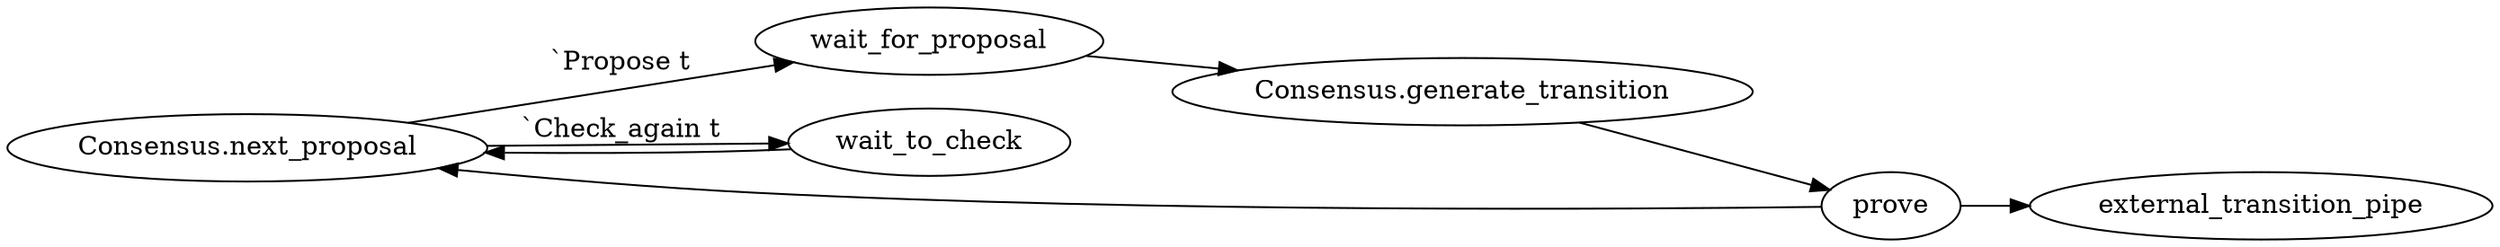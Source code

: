 digraph G {
  rankdir=LR;

  "Consensus.next_proposal" -> wait_for_proposal [label="`Propose t"];
  wait_for_proposal -> "Consensus.generate_transition";
  "Consensus.generate_transition" -> prove;
  prove -> external_transition_pipe;
  prove -> "Consensus.next_proposal";

  "Consensus.next_proposal" -> wait_to_check [label="`Check_again t"];
  wait_to_check -> "Consensus.next_proposal";
}
